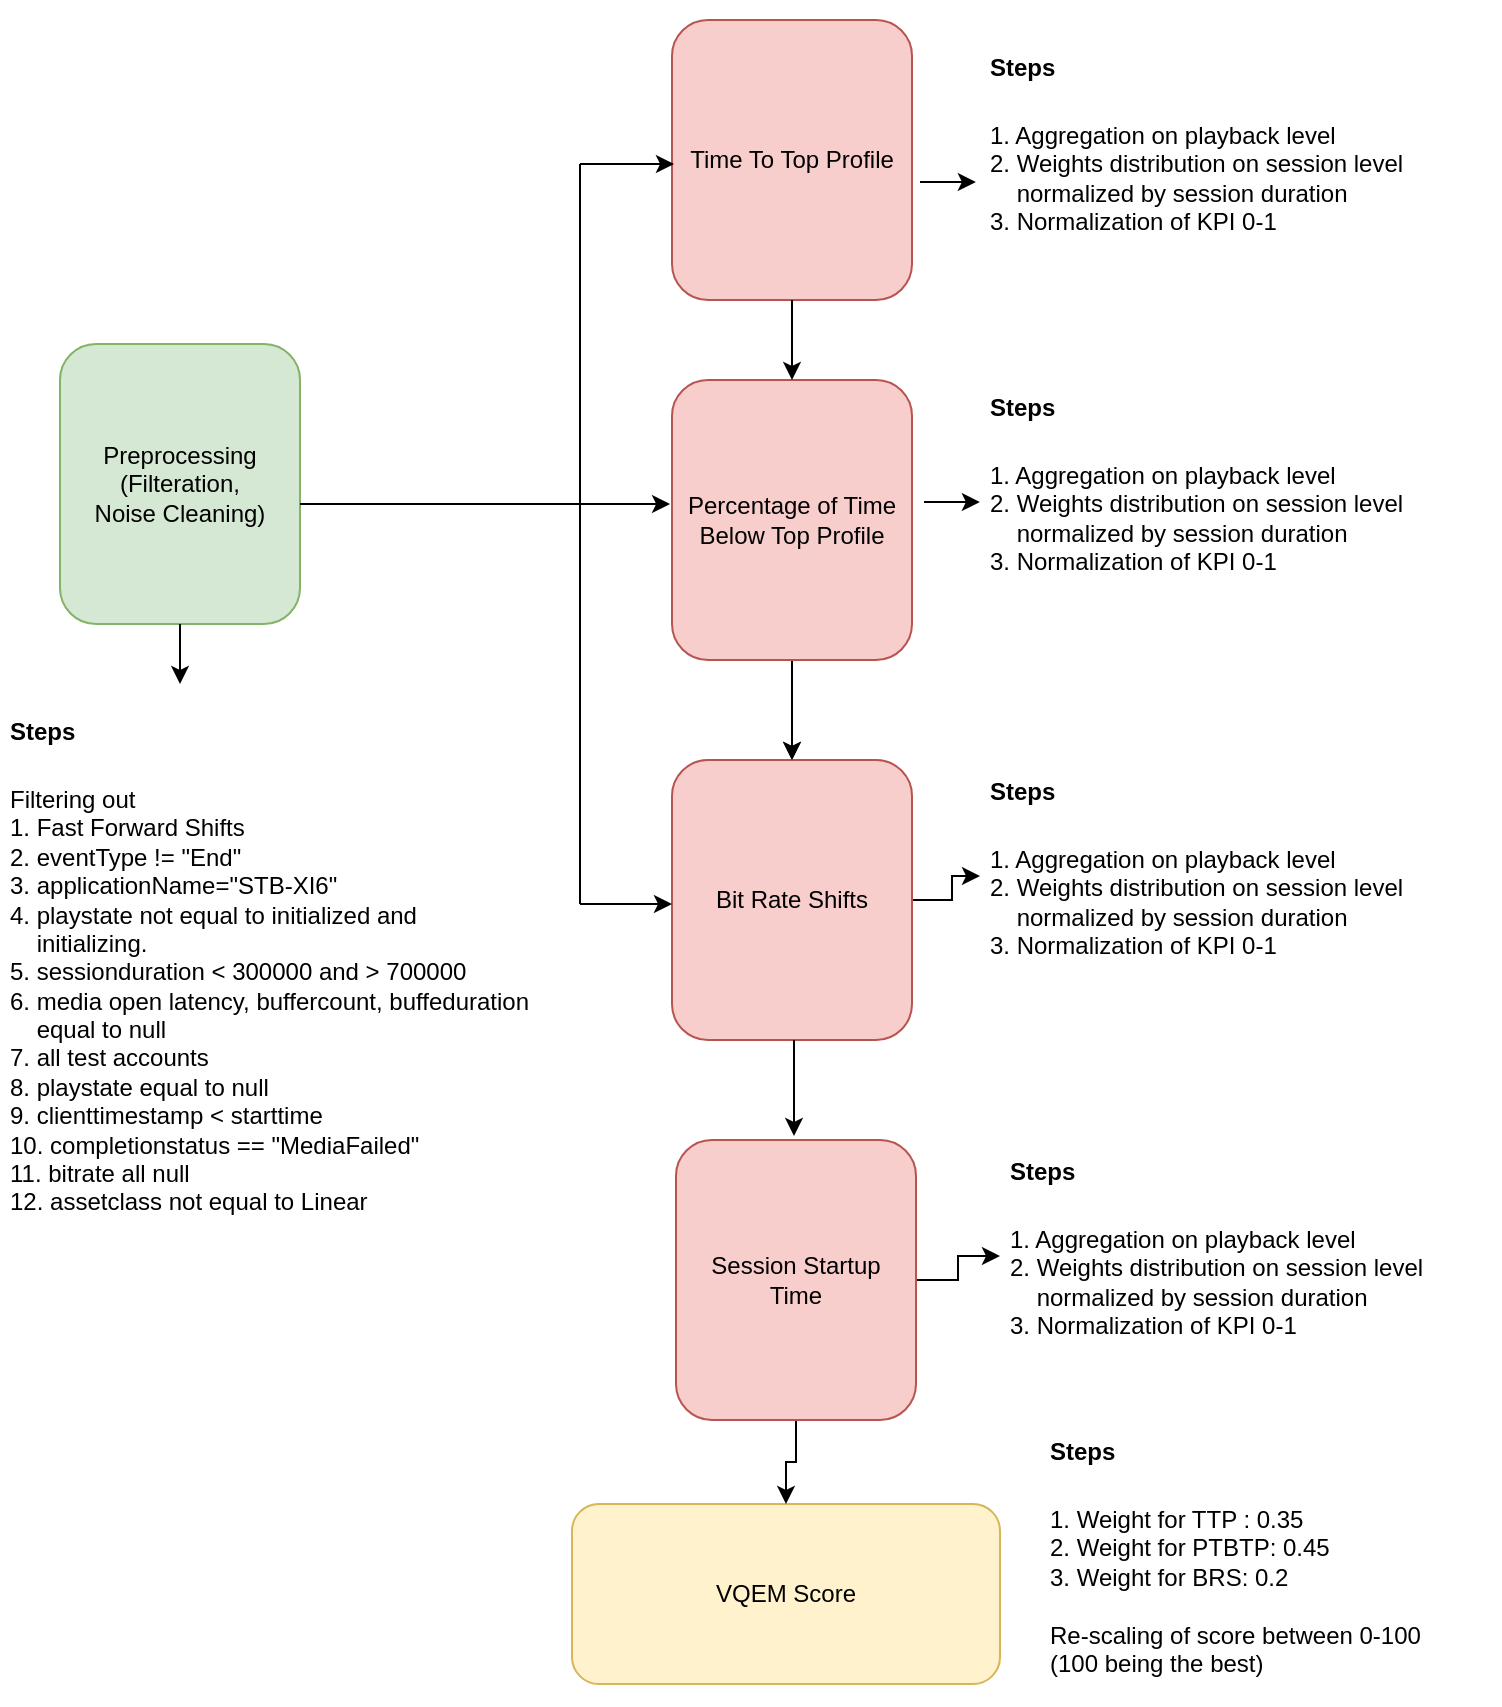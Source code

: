 <mxfile version="15.3.7" type="device"><diagram id="ibdEGQ4qAdHiPaAoRTNH" name="Page-1"><mxGraphModel dx="1694" dy="914" grid="1" gridSize="10" guides="1" tooltips="1" connect="1" arrows="1" fold="1" page="1" pageScale="1" pageWidth="850" pageHeight="1100" math="0" shadow="0"><root><mxCell id="0"/><mxCell id="1" parent="0"/><mxCell id="ZIlKBakY__LzXmL3yLlI-2" value="Preprocessing&lt;br&gt;(Filteration,&lt;br&gt;Noise Cleaning)" style="rounded=1;whiteSpace=wrap;html=1;fillColor=#d5e8d4;strokeColor=#82b366;" parent="1" vertex="1"><mxGeometry x="60" y="222" width="120" height="140" as="geometry"/></mxCell><mxCell id="ZIlKBakY__LzXmL3yLlI-3" value="Time To Top Profile" style="rounded=1;whiteSpace=wrap;html=1;fillColor=#f8cecc;strokeColor=#b85450;" parent="1" vertex="1"><mxGeometry x="366" y="60" width="120" height="140" as="geometry"/></mxCell><mxCell id="ZIlKBakY__LzXmL3yLlI-24" value="" style="edgeStyle=orthogonalEdgeStyle;rounded=0;orthogonalLoop=1;jettySize=auto;html=1;" parent="1" source="ZIlKBakY__LzXmL3yLlI-4" target="ZIlKBakY__LzXmL3yLlI-5" edge="1"><mxGeometry relative="1" as="geometry"/></mxCell><mxCell id="ZIlKBakY__LzXmL3yLlI-4" value="Percentage of Time Below Top Profile" style="rounded=1;whiteSpace=wrap;html=1;fillColor=#f8cecc;strokeColor=#b85450;" parent="1" vertex="1"><mxGeometry x="366" y="240" width="120" height="140" as="geometry"/></mxCell><mxCell id="ZIlKBakY__LzXmL3yLlI-33" value="" style="edgeStyle=orthogonalEdgeStyle;rounded=0;orthogonalLoop=1;jettySize=auto;html=1;" parent="1" source="ZIlKBakY__LzXmL3yLlI-5" target="ZIlKBakY__LzXmL3yLlI-16" edge="1"><mxGeometry relative="1" as="geometry"/></mxCell><mxCell id="ZIlKBakY__LzXmL3yLlI-5" value="Bit Rate Shifts" style="rounded=1;whiteSpace=wrap;html=1;fillColor=#f8cecc;strokeColor=#b85450;" parent="1" vertex="1"><mxGeometry x="366" y="430" width="120" height="140" as="geometry"/></mxCell><mxCell id="ZIlKBakY__LzXmL3yLlI-7" value="" style="endArrow=none;html=1;exitX=1;exitY=0.571;exitDx=0;exitDy=0;exitPerimeter=0;" parent="1" source="ZIlKBakY__LzXmL3yLlI-2" edge="1"><mxGeometry width="50" height="50" relative="1" as="geometry"><mxPoint x="400" y="402" as="sourcePoint"/><mxPoint x="320" y="302" as="targetPoint"/></mxGeometry></mxCell><mxCell id="ZIlKBakY__LzXmL3yLlI-9" value="" style="endArrow=none;html=1;" parent="1" edge="1"><mxGeometry width="50" height="50" relative="1" as="geometry"><mxPoint x="320" y="502" as="sourcePoint"/><mxPoint x="320" y="132" as="targetPoint"/></mxGeometry></mxCell><mxCell id="ZIlKBakY__LzXmL3yLlI-10" value="" style="endArrow=classic;html=1;" parent="1" edge="1"><mxGeometry width="50" height="50" relative="1" as="geometry"><mxPoint x="320" y="132" as="sourcePoint"/><mxPoint x="367" y="132" as="targetPoint"/></mxGeometry></mxCell><mxCell id="ZIlKBakY__LzXmL3yLlI-11" value="" style="endArrow=classic;html=1;entryX=-0.008;entryY=0.443;entryDx=0;entryDy=0;entryPerimeter=0;" parent="1" target="ZIlKBakY__LzXmL3yLlI-4" edge="1"><mxGeometry width="50" height="50" relative="1" as="geometry"><mxPoint x="320" y="302" as="sourcePoint"/><mxPoint x="360" y="302" as="targetPoint"/></mxGeometry></mxCell><mxCell id="ZIlKBakY__LzXmL3yLlI-12" value="" style="endArrow=classic;html=1;" parent="1" edge="1"><mxGeometry width="50" height="50" relative="1" as="geometry"><mxPoint x="320" y="502" as="sourcePoint"/><mxPoint x="366" y="502" as="targetPoint"/></mxGeometry></mxCell><mxCell id="ZIlKBakY__LzXmL3yLlI-13" value="&lt;h1&gt;&lt;font style=&quot;font-size: 12px&quot;&gt;Steps&lt;/font&gt;&lt;/h1&gt;&lt;div&gt;&lt;font style=&quot;font-size: 12px&quot;&gt;1. Aggregation on playback level&lt;/font&gt;&lt;/div&gt;&lt;div&gt;&lt;font style=&quot;font-size: 12px&quot;&gt;2. Weights distribution on session level&lt;/font&gt;&lt;/div&gt;&lt;div&gt;&lt;font style=&quot;font-size: 12px&quot;&gt;&amp;nbsp; &amp;nbsp; normalized by session duration&lt;/font&gt;&lt;/div&gt;&lt;div&gt;&lt;font style=&quot;font-size: 12px&quot;&gt;3. Normalization of KPI 0-1&lt;/font&gt;&lt;/div&gt;&lt;div&gt;&lt;font style=&quot;font-size: 12px&quot;&gt;&lt;br&gt;&lt;/font&gt;&lt;/div&gt;" style="text;html=1;strokeColor=none;fillColor=none;spacing=5;spacingTop=-20;whiteSpace=wrap;overflow=hidden;rounded=0;" parent="1" vertex="1"><mxGeometry x="520" y="60" width="230" height="132" as="geometry"/></mxCell><mxCell id="ZIlKBakY__LzXmL3yLlI-14" value="" style="endArrow=classic;html=1;entryX=-0.009;entryY=0.614;entryDx=0;entryDy=0;entryPerimeter=0;" parent="1" target="ZIlKBakY__LzXmL3yLlI-13" edge="1"><mxGeometry width="50" height="50" relative="1" as="geometry"><mxPoint x="490" y="141" as="sourcePoint"/><mxPoint x="450" y="352" as="targetPoint"/></mxGeometry></mxCell><mxCell id="ZIlKBakY__LzXmL3yLlI-15" value="&lt;h1&gt;&lt;font style=&quot;font-size: 12px&quot;&gt;Steps&lt;/font&gt;&lt;/h1&gt;&lt;div&gt;&lt;font style=&quot;font-size: 12px&quot;&gt;1. Aggregation on playback level&lt;/font&gt;&lt;/div&gt;&lt;div&gt;&lt;font style=&quot;font-size: 12px&quot;&gt;2. Weights distribution on session level&amp;nbsp;&amp;nbsp;&lt;/font&gt;&lt;/div&gt;&lt;div&gt;&lt;span&gt;&amp;nbsp; &amp;nbsp; normalized by session duration&lt;/span&gt;&lt;br&gt;&lt;/div&gt;&lt;div&gt;&lt;span&gt;3. Normalization of KPI 0-1&lt;/span&gt;&lt;/div&gt;&lt;div&gt;&lt;font style=&quot;font-size: 12px&quot;&gt;&lt;br&gt;&lt;/font&gt;&lt;/div&gt;" style="text;html=1;strokeColor=none;fillColor=none;spacing=5;spacingTop=-20;whiteSpace=wrap;overflow=hidden;rounded=0;" parent="1" vertex="1"><mxGeometry x="520" y="230" width="230" height="132" as="geometry"/></mxCell><mxCell id="ZIlKBakY__LzXmL3yLlI-16" value="&lt;h1&gt;&lt;font style=&quot;font-size: 12px&quot;&gt;Steps&lt;/font&gt;&lt;/h1&gt;&lt;div&gt;&lt;font style=&quot;font-size: 12px&quot;&gt;1. Aggregation on playback level&lt;/font&gt;&lt;/div&gt;&lt;div&gt;&lt;font style=&quot;font-size: 12px&quot;&gt;2. Weights distribution on session level&amp;nbsp;&amp;nbsp;&lt;/font&gt;&lt;/div&gt;&lt;div&gt;&lt;span&gt;&amp;nbsp; &amp;nbsp; normalized by session duration&lt;/span&gt;&lt;br&gt;&lt;/div&gt;&lt;div&gt;&lt;span&gt;3. Normalization of KPI 0-1&lt;/span&gt;&lt;/div&gt;&lt;div&gt;&lt;font style=&quot;font-size: 12px&quot;&gt;&lt;br&gt;&lt;/font&gt;&lt;/div&gt;" style="text;html=1;strokeColor=none;fillColor=none;spacing=5;spacingTop=-20;whiteSpace=wrap;overflow=hidden;rounded=0;" parent="1" vertex="1"><mxGeometry x="520" y="422" width="230" height="132" as="geometry"/></mxCell><mxCell id="ZIlKBakY__LzXmL3yLlI-17" value="" style="endArrow=classic;html=1;entryX=-0.009;entryY=0.614;entryDx=0;entryDy=0;entryPerimeter=0;" parent="1" edge="1"><mxGeometry width="50" height="50" relative="1" as="geometry"><mxPoint x="492" y="301" as="sourcePoint"/><mxPoint x="519.93" y="301.048" as="targetPoint"/></mxGeometry></mxCell><mxCell id="ZIlKBakY__LzXmL3yLlI-18" value="" style="endArrow=classic;html=1;" parent="1" source="ZIlKBakY__LzXmL3yLlI-3" target="ZIlKBakY__LzXmL3yLlI-4" edge="1"><mxGeometry width="50" height="50" relative="1" as="geometry"><mxPoint x="400" y="402" as="sourcePoint"/><mxPoint x="450" y="352" as="targetPoint"/></mxGeometry></mxCell><mxCell id="ZIlKBakY__LzXmL3yLlI-22" value="" style="endArrow=classic;html=1;entryX=0.5;entryY=0;entryDx=0;entryDy=0;" parent="1" target="ZIlKBakY__LzXmL3yLlI-5" edge="1"><mxGeometry width="50" height="50" relative="1" as="geometry"><mxPoint x="426" y="382" as="sourcePoint"/><mxPoint x="450" y="352" as="targetPoint"/></mxGeometry></mxCell><mxCell id="ZIlKBakY__LzXmL3yLlI-25" value="" style="endArrow=classic;html=1;entryX=0.5;entryY=0;entryDx=0;entryDy=0;" parent="1" edge="1"><mxGeometry width="50" height="50" relative="1" as="geometry"><mxPoint x="427" y="570" as="sourcePoint"/><mxPoint x="427" y="618" as="targetPoint"/></mxGeometry></mxCell><mxCell id="ZIlKBakY__LzXmL3yLlI-27" value="VQEM Score" style="rounded=1;whiteSpace=wrap;html=1;fillColor=#fff2cc;strokeColor=#d6b656;" parent="1" vertex="1"><mxGeometry x="316" y="802" width="214" height="90" as="geometry"/></mxCell><mxCell id="ZIlKBakY__LzXmL3yLlI-28" value="&lt;h1&gt;&lt;font style=&quot;font-size: 12px&quot;&gt;Steps&lt;/font&gt;&lt;/h1&gt;&lt;div&gt;1. Weight for TTP : 0.35&lt;/div&gt;&lt;div&gt;2. Weight for PTBTP: 0.45&lt;/div&gt;&lt;div&gt;3. Weight for BRS: 0.2&lt;/div&gt;&lt;div&gt;&lt;br&gt;&lt;/div&gt;&lt;div&gt;Re-scaling of score between 0-100&lt;/div&gt;&lt;div&gt;(100 being the best)&lt;/div&gt;" style="text;html=1;strokeColor=none;fillColor=none;spacing=5;spacingTop=-20;whiteSpace=wrap;overflow=hidden;rounded=0;" parent="1" vertex="1"><mxGeometry x="550" y="751.5" width="230" height="151" as="geometry"/></mxCell><mxCell id="ZIlKBakY__LzXmL3yLlI-29" value="&lt;h1&gt;&lt;font style=&quot;font-size: 12px&quot;&gt;Steps&lt;/font&gt;&lt;/h1&gt;&lt;div&gt;Filtering out&lt;/div&gt;&lt;div&gt;1. Fast Forward Shifts&lt;/div&gt;&lt;div&gt;2. eventType != &quot;End&quot;&lt;/div&gt;&lt;div&gt;3. applicationName=&quot;STB-XI6&quot;&lt;/div&gt;&lt;div&gt;4. playstate not equal to initialized and&amp;nbsp; &amp;nbsp;&lt;/div&gt;&lt;div&gt;&lt;span&gt;&amp;nbsp; &amp;nbsp; initializing.&lt;/span&gt;&lt;br&gt;&lt;/div&gt;&lt;div&gt;&lt;span&gt;5. sessionduration &amp;lt; 300000 and &amp;gt; 700000&lt;/span&gt;&lt;/div&gt;&lt;div&gt;&lt;span&gt;6. media open latency, buffercount, buffeduration&amp;nbsp;&lt;/span&gt;&lt;/div&gt;&lt;div&gt;&lt;span&gt;&amp;nbsp; &amp;nbsp; equal to null&lt;/span&gt;&lt;br&gt;&lt;/div&gt;&lt;div&gt;&lt;span&gt;7. all test accounts&lt;/span&gt;&lt;/div&gt;&lt;div&gt;&lt;span&gt;8. playstate equal to null&lt;/span&gt;&lt;/div&gt;&lt;div&gt;&lt;span&gt;9. clienttimestamp &amp;lt; starttime&lt;/span&gt;&lt;/div&gt;&lt;div&gt;&lt;span&gt;10. completionstatus == &quot;MediaFailed&quot;&lt;/span&gt;&lt;/div&gt;&lt;div&gt;&lt;span&gt;11. bitrate all null&lt;/span&gt;&lt;/div&gt;&lt;div&gt;&lt;span&gt;12. assetclass not equal to Linear&lt;/span&gt;&lt;/div&gt;&lt;div&gt;&lt;br&gt;&lt;/div&gt;&lt;div&gt;&lt;span&gt;&lt;br&gt;&lt;/span&gt;&lt;/div&gt;&lt;div&gt;&lt;font style=&quot;font-size: 12px&quot;&gt;&lt;br&gt;&lt;/font&gt;&lt;/div&gt;" style="text;html=1;strokeColor=none;fillColor=none;spacing=5;spacingTop=-20;whiteSpace=wrap;overflow=hidden;rounded=0;" parent="1" vertex="1"><mxGeometry x="30" y="392" width="280" height="300" as="geometry"/></mxCell><mxCell id="ZIlKBakY__LzXmL3yLlI-30" value="" style="endArrow=classic;html=1;exitX=0.5;exitY=1;exitDx=0;exitDy=0;" parent="1" source="ZIlKBakY__LzXmL3yLlI-2" edge="1"><mxGeometry width="50" height="50" relative="1" as="geometry"><mxPoint x="400" y="432" as="sourcePoint"/><mxPoint x="120" y="392" as="targetPoint"/></mxGeometry></mxCell><mxCell id="ZOZBT9g5ohZrL8WdrX7I-5" value="" style="edgeStyle=orthogonalEdgeStyle;rounded=0;orthogonalLoop=1;jettySize=auto;html=1;" edge="1" parent="1" source="ZOZBT9g5ohZrL8WdrX7I-1" target="ZOZBT9g5ohZrL8WdrX7I-2"><mxGeometry relative="1" as="geometry"/></mxCell><mxCell id="ZOZBT9g5ohZrL8WdrX7I-7" value="" style="edgeStyle=orthogonalEdgeStyle;rounded=0;orthogonalLoop=1;jettySize=auto;html=1;" edge="1" parent="1" source="ZOZBT9g5ohZrL8WdrX7I-1" target="ZIlKBakY__LzXmL3yLlI-27"><mxGeometry relative="1" as="geometry"/></mxCell><mxCell id="ZOZBT9g5ohZrL8WdrX7I-1" value="Session Startup &lt;br&gt;Time" style="rounded=1;whiteSpace=wrap;html=1;fillColor=#f8cecc;strokeColor=#b85450;" vertex="1" parent="1"><mxGeometry x="368" y="620" width="120" height="140" as="geometry"/></mxCell><mxCell id="ZOZBT9g5ohZrL8WdrX7I-2" value="&lt;h1&gt;&lt;font style=&quot;font-size: 12px&quot;&gt;Steps&lt;/font&gt;&lt;/h1&gt;&lt;div&gt;&lt;font style=&quot;font-size: 12px&quot;&gt;1. Aggregation on playback level&lt;/font&gt;&lt;/div&gt;&lt;div&gt;&lt;font style=&quot;font-size: 12px&quot;&gt;2. Weights distribution on session level&amp;nbsp;&amp;nbsp;&lt;/font&gt;&lt;/div&gt;&lt;div&gt;&lt;span&gt;&amp;nbsp; &amp;nbsp; normalized by session duration&lt;/span&gt;&lt;br&gt;&lt;/div&gt;&lt;div&gt;&lt;span&gt;3. Normalization of KPI 0-1&lt;/span&gt;&lt;/div&gt;&lt;div&gt;&lt;font style=&quot;font-size: 12px&quot;&gt;&lt;br&gt;&lt;/font&gt;&lt;/div&gt;" style="text;html=1;strokeColor=none;fillColor=none;spacing=5;spacingTop=-20;whiteSpace=wrap;overflow=hidden;rounded=0;" vertex="1" parent="1"><mxGeometry x="530" y="612" width="230" height="132" as="geometry"/></mxCell></root></mxGraphModel></diagram></mxfile>